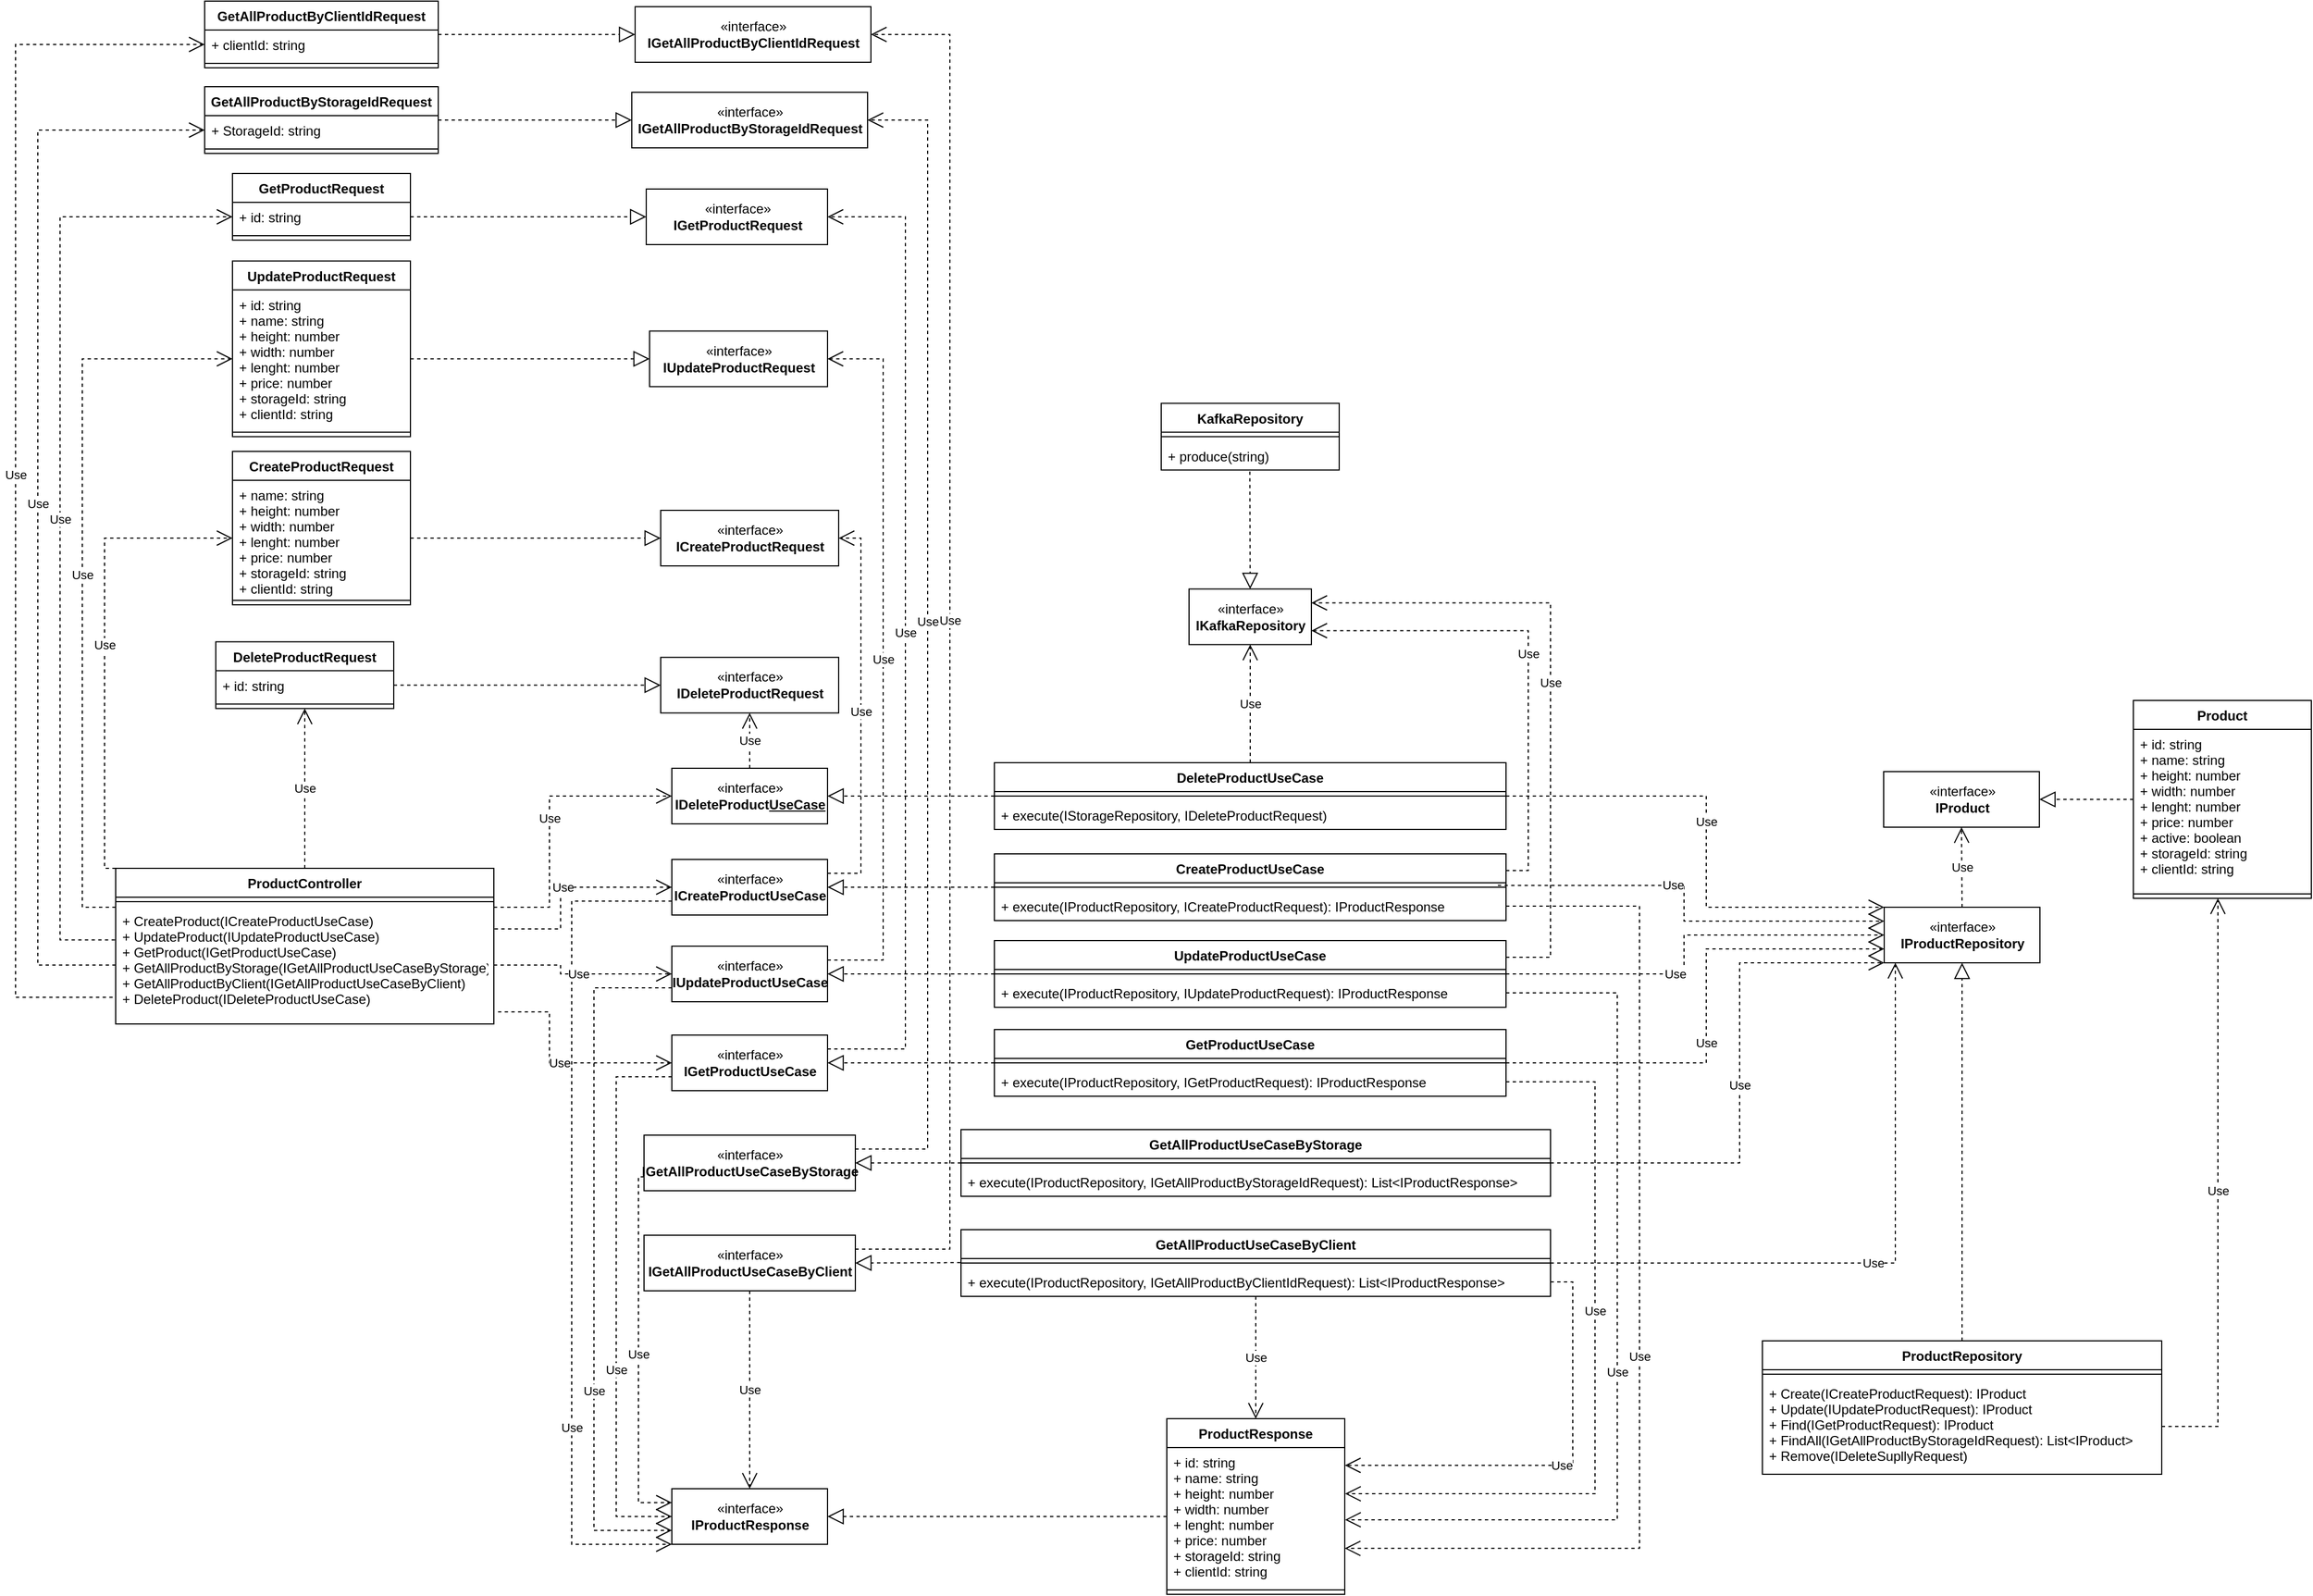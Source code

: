 <mxfile version="18.0.2" type="device"><diagram id="5-IiOSK4muJ2zSTb8LY7" name="Page-1"><mxGraphModel dx="2484" dy="3938" grid="1" gridSize="10" guides="1" tooltips="1" connect="1" arrows="1" fold="1" page="1" pageScale="1" pageWidth="827" pageHeight="1169" math="0" shadow="0"><root><mxCell id="0"/><mxCell id="1" parent="0"/><mxCell id="HO7SKuB9KYp9Aodk7-pC-1" value="" style="endArrow=block;dashed=1;endFill=0;endSize=12;html=1;rounded=0;exitX=0;exitY=0.5;exitDx=0;exitDy=0;entryX=1;entryY=0.5;entryDx=0;entryDy=0;" parent="1" source="HO7SKuB9KYp9Aodk7-pC-48" target="HO7SKuB9KYp9Aodk7-pC-2" edge="1"><mxGeometry width="160" relative="1" as="geometry"><mxPoint x="-700" y="-1167" as="sourcePoint"/><mxPoint x="-270" y="-960" as="targetPoint"/></mxGeometry></mxCell><mxCell id="HO7SKuB9KYp9Aodk7-pC-2" value="«interface»&lt;br&gt;&lt;b&gt;IProductResponse&lt;/b&gt;" style="html=1;" parent="1" vertex="1"><mxGeometry x="-900" y="-1137" width="140" height="50" as="geometry"/></mxCell><mxCell id="HO7SKuB9KYp9Aodk7-pC-3" value="" style="endArrow=block;dashed=1;endFill=0;endSize=12;html=1;rounded=0;" parent="1" source="HO7SKuB9KYp9Aodk7-pC-10" target="HO7SKuB9KYp9Aodk7-pC-21" edge="1"><mxGeometry width="160" relative="1" as="geometry"><mxPoint x="-330" y="-1570" as="sourcePoint"/><mxPoint x="-170" y="-1570" as="targetPoint"/></mxGeometry></mxCell><mxCell id="HO7SKuB9KYp9Aodk7-pC-4" value="" style="endArrow=block;dashed=1;endFill=0;endSize=12;html=1;rounded=0;" parent="1" source="HO7SKuB9KYp9Aodk7-pC-7" target="HO7SKuB9KYp9Aodk7-pC-20" edge="1"><mxGeometry width="160" relative="1" as="geometry"><mxPoint x="-680" y="-1610" as="sourcePoint"/><mxPoint x="-520" y="-1610" as="targetPoint"/></mxGeometry></mxCell><mxCell id="HO7SKuB9KYp9Aodk7-pC-5" value="" style="endArrow=block;dashed=1;endFill=0;endSize=12;html=1;rounded=0;" parent="1" source="HO7SKuB9KYp9Aodk7-pC-13" target="HO7SKuB9KYp9Aodk7-pC-22" edge="1"><mxGeometry width="160" relative="1" as="geometry"><mxPoint x="-330" y="-1570" as="sourcePoint"/><mxPoint x="-170" y="-1570" as="targetPoint"/></mxGeometry></mxCell><mxCell id="HO7SKuB9KYp9Aodk7-pC-6" value="" style="endArrow=block;dashed=1;endFill=0;endSize=12;html=1;rounded=0;" parent="1" source="HO7SKuB9KYp9Aodk7-pC-16" target="HO7SKuB9KYp9Aodk7-pC-23" edge="1"><mxGeometry width="160" relative="1" as="geometry"><mxPoint x="-330" y="-1570" as="sourcePoint"/><mxPoint x="-170" y="-1570" as="targetPoint"/></mxGeometry></mxCell><mxCell id="HO7SKuB9KYp9Aodk7-pC-7" value="CreateProductUseCase" style="swimlane;fontStyle=1;align=center;verticalAlign=top;childLayout=stackLayout;horizontal=1;startSize=26;horizontalStack=0;resizeParent=1;resizeParentMax=0;resizeLast=0;collapsible=1;marginBottom=0;" parent="1" vertex="1"><mxGeometry x="-610" y="-1708" width="460" height="60" as="geometry"/></mxCell><mxCell id="HO7SKuB9KYp9Aodk7-pC-8" value="" style="line;strokeWidth=1;fillColor=none;align=left;verticalAlign=middle;spacingTop=-1;spacingLeft=3;spacingRight=3;rotatable=0;labelPosition=right;points=[];portConstraint=eastwest;" parent="HO7SKuB9KYp9Aodk7-pC-7" vertex="1"><mxGeometry y="26" width="460" height="8" as="geometry"/></mxCell><mxCell id="HO7SKuB9KYp9Aodk7-pC-9" value="+ execute(IProductRepository, ICreateProductRequest): IProductResponse" style="text;strokeColor=none;fillColor=none;align=left;verticalAlign=top;spacingLeft=4;spacingRight=4;overflow=hidden;rotatable=0;points=[[0,0.5],[1,0.5]];portConstraint=eastwest;" parent="HO7SKuB9KYp9Aodk7-pC-7" vertex="1"><mxGeometry y="34" width="460" height="26" as="geometry"/></mxCell><mxCell id="HO7SKuB9KYp9Aodk7-pC-10" value="UpdateProductUseCase" style="swimlane;fontStyle=1;align=center;verticalAlign=top;childLayout=stackLayout;horizontal=1;startSize=26;horizontalStack=0;resizeParent=1;resizeParentMax=0;resizeLast=0;collapsible=1;marginBottom=0;" parent="1" vertex="1"><mxGeometry x="-610" y="-1630" width="460" height="60" as="geometry"/></mxCell><mxCell id="HO7SKuB9KYp9Aodk7-pC-11" value="" style="line;strokeWidth=1;fillColor=none;align=left;verticalAlign=middle;spacingTop=-1;spacingLeft=3;spacingRight=3;rotatable=0;labelPosition=right;points=[];portConstraint=eastwest;" parent="HO7SKuB9KYp9Aodk7-pC-10" vertex="1"><mxGeometry y="26" width="460" height="8" as="geometry"/></mxCell><mxCell id="HO7SKuB9KYp9Aodk7-pC-12" value="+ execute(IProductRepository, IUpdateProductRequest): IProductResponse" style="text;strokeColor=none;fillColor=none;align=left;verticalAlign=top;spacingLeft=4;spacingRight=4;overflow=hidden;rotatable=0;points=[[0,0.5],[1,0.5]];portConstraint=eastwest;" parent="HO7SKuB9KYp9Aodk7-pC-10" vertex="1"><mxGeometry y="34" width="460" height="26" as="geometry"/></mxCell><mxCell id="HO7SKuB9KYp9Aodk7-pC-13" value="GetProductUseCase" style="swimlane;fontStyle=1;align=center;verticalAlign=top;childLayout=stackLayout;horizontal=1;startSize=26;horizontalStack=0;resizeParent=1;resizeParentMax=0;resizeLast=0;collapsible=1;marginBottom=0;" parent="1" vertex="1"><mxGeometry x="-610" y="-1550" width="460" height="60" as="geometry"/></mxCell><mxCell id="HO7SKuB9KYp9Aodk7-pC-14" value="" style="line;strokeWidth=1;fillColor=none;align=left;verticalAlign=middle;spacingTop=-1;spacingLeft=3;spacingRight=3;rotatable=0;labelPosition=right;points=[];portConstraint=eastwest;" parent="HO7SKuB9KYp9Aodk7-pC-13" vertex="1"><mxGeometry y="26" width="460" height="8" as="geometry"/></mxCell><mxCell id="HO7SKuB9KYp9Aodk7-pC-15" value="+ execute(IProductRepository, IGetProductRequest): IProductResponse" style="text;strokeColor=none;fillColor=none;align=left;verticalAlign=top;spacingLeft=4;spacingRight=4;overflow=hidden;rotatable=0;points=[[0,0.5],[1,0.5]];portConstraint=eastwest;" parent="HO7SKuB9KYp9Aodk7-pC-13" vertex="1"><mxGeometry y="34" width="460" height="26" as="geometry"/></mxCell><mxCell id="HO7SKuB9KYp9Aodk7-pC-16" value="DeleteProductUseCase" style="swimlane;fontStyle=1;align=center;verticalAlign=top;childLayout=stackLayout;horizontal=1;startSize=26;horizontalStack=0;resizeParent=1;resizeParentMax=0;resizeLast=0;collapsible=1;marginBottom=0;" parent="1" vertex="1"><mxGeometry x="-610" y="-1790" width="460" height="60" as="geometry"/></mxCell><mxCell id="HO7SKuB9KYp9Aodk7-pC-17" value="" style="line;strokeWidth=1;fillColor=none;align=left;verticalAlign=middle;spacingTop=-1;spacingLeft=3;spacingRight=3;rotatable=0;labelPosition=right;points=[];portConstraint=eastwest;" parent="HO7SKuB9KYp9Aodk7-pC-16" vertex="1"><mxGeometry y="26" width="460" height="8" as="geometry"/></mxCell><mxCell id="HO7SKuB9KYp9Aodk7-pC-18" value="+ execute(IStorageRepository, IDeleteProductRequest)" style="text;strokeColor=none;fillColor=none;align=left;verticalAlign=top;spacingLeft=4;spacingRight=4;overflow=hidden;rotatable=0;points=[[0,0.5],[1,0.5]];portConstraint=eastwest;" parent="HO7SKuB9KYp9Aodk7-pC-16" vertex="1"><mxGeometry y="34" width="460" height="26" as="geometry"/></mxCell><mxCell id="HO7SKuB9KYp9Aodk7-pC-19" value="&lt;span style=&quot;color: rgba(0 , 0 , 0 , 0) ; font-family: monospace ; font-size: 0px&quot;&gt;%3CmxGraphModel%3E%3Croot%3E%3CmxCell%20id%3D%220%22%2F%3E%3CmxCell%20id%3D%221%22%20parent%3D%220%22%2F%3E%3CmxCell%20id%3D%222%22%20value%3D%22%C2%ABinterface%C2%BB%26lt%3Bbr%26gt%3B%26lt%3Bb%26gt%3BICreateProductRequest%26lt%3B%2Fb%26gt%3B%22%20style%3D%22html%3D1%3B%22%20vertex%3D%221%22%20parent%3D%221%22%3E%3CmxGeometry%20x%3D%22-1110%22%20y%3D%22-2160%22%20width%3D%22140%22%20height%3D%2250%22%20as%3D%22geometry%22%2F%3E%3C%2FmxCell%3E%3CmxCell%20id%3D%223%22%20value%3D%22%C2%ABinterface%C2%BB%26lt%3Bbr%26gt%3B%26lt%3Bb%26gt%3BIGetProductRequest%26lt%3B%2Fb%26gt%3B%22%20style%3D%22html%3D1%3B%22%20vertex%3D%221%22%20parent%3D%221%22%3E%3CmxGeometry%20x%3D%22-1110%22%20y%3D%22-2040%22%20width%3D%22140%22%20height%3D%2250%22%20as%3D%22geometry%22%2F%3E%3C%2FmxCell%3E%3CmxCell%20id%3D%224%22%20value%3D%22%C2%ABinterface%C2%BB%26lt%3Bbr%26gt%3B%26lt%3Bb%26gt%3BIUpdateProductR%26lt%3B%2Fb%26gt%3B%26lt%3Bspan%20style%3D%26quot%3Bcolor%3A%20rgba(0%20%2C%200%20%2C%200%20%2C%200)%20%3B%20font-family%3A%20monospace%20%3B%20font-size%3A%200px%26quot%3B%26gt%3B%253CmxGraphModel%253E%253Croot%253E%253CmxCell%2520id%253D%25220%2522%252F%253E%253CmxCell%2520id%253D%25221%2522%2520parent%253D%25220%2522%252F%253E%253CmxCell%2520id%253D%25222%2522%2520value%253D%2522%25C2%25ABinterface%25C2%25BB%2526lt%253Bbr%2526gt%253B%2526lt%253Bb%2526gt%253BICreateProductRequest%2526lt%253B%252Fb%2526gt%253B%2522%2520style%253D%2522html%253D1%253B%2522%2520vertex%253D%25221%2522%2520parent%253D%25221%2522%253E%253CmxGeometry%2520x%253D%2522-790%2522%2520y%253D%2522-1310%2522%2520width%253D%2522140%2522%2520height%253D%252250%2522%2520as%253D%2522geometry%2522%252F%253E%253C%252FmxCell%253E%253C%252Froot%253E%253C%252FmxGraphModel%253E%26lt%3B%2Fspan%26gt%3B%26lt%3Bb%26gt%3B%26lt%3Bbr%26gt%3Bequest%26lt%3B%2Fb%26gt%3B%22%20style%3D%22html%3D1%3B%22%20vertex%3D%221%22%20parent%3D%221%22%3E%3CmxGeometry%20x%3D%22-1110%22%20y%3D%22-2100%22%20width%3D%22140%22%20height%3D%2250%22%20as%3D%22geometry%22%2F%3E%3C%2FmxCell%3E%3CmxCell%20id%3D%225%22%20value%3D%22%C2%ABinterface%C2%BB%26lt%3Bbr%26gt%3B%26lt%3Bb%26gt%3BIDeleteProductRequest%26lt%3B%2Fb%26gt%3B%22%20style%3D%22html%3D1%3B%22%20vertex%3D%221%22%20parent%3D%221%22%3E%3CmxGeometry%20x%3D%22-1110%22%20y%3D%22-1980%22%20width%3D%22140%22%20height%3D%2250%22%20as%3D%22geometry%22%2F%3E%3C%2FmxCell%3E%3C%2Froot%3E%3C%2FmxGraphModel%3E&lt;/span&gt;" style="html=1;strokeColor=none;resizeWidth=1;resizeHeight=1;fillColor=none;part=1;connectable=0;allowArrows=0;deletable=0;" parent="1" vertex="1"><mxGeometry x="-940" y="-1800" width="230.0" height="224" as="geometry"><mxPoint y="30" as="offset"/></mxGeometry></mxCell><mxCell id="HO7SKuB9KYp9Aodk7-pC-20" value="«interface»&lt;br&gt;&lt;b&gt;ICreateProductUseCase&lt;/b&gt;" style="html=1;" parent="1" vertex="1"><mxGeometry x="-900" y="-1703" width="140" height="50" as="geometry"/></mxCell><mxCell id="HO7SKuB9KYp9Aodk7-pC-21" value="«interface»&lt;br&gt;&lt;b&gt;IUpdateProductUseCase&lt;/b&gt;&lt;span style=&quot;color: rgba(0 , 0 , 0 , 0) ; font-family: monospace ; font-size: 0px&quot;&gt;%3CmxGraphModel%3E%3Croot%3E%3CmxCell%20id%3D%220%22%2F%3E%3CmxCell%20id%3D%221%22%20parent%3D%220%22%2F%3E%3CmxCell%20id%3D%222%22%20value%3D%22%C2%ABinterface%C2%BB%26lt%3Bbr%26gt%3B%26lt%3Bb%26gt%3BICreateProductRequest%26lt%3B%2Fb%26gt%3B%22%20style%3D%22html%3D1%3B%22%20vertex%3D%221%22%20parent%3D%221%22%3E%3CmxGeometry%20x%3D%22-790%22%20y%3D%22-1310%22%20width%3D%22140%22%20height%3D%2250%22%20as%3D%22geometry%22%2F%3E%3C%2FmxCell%3E%3C%2Froot%3E%3C%2FmxGraphMom&lt;/span&gt;&lt;b&gt;&lt;br&gt;&lt;/b&gt;" style="html=1;" parent="1" vertex="1"><mxGeometry x="-900" y="-1625" width="140" height="50" as="geometry"/></mxCell><mxCell id="HO7SKuB9KYp9Aodk7-pC-22" value="«interface»&lt;br&gt;&lt;b&gt;IGetProductUseCase&lt;/b&gt;" style="html=1;" parent="1" vertex="1"><mxGeometry x="-900" y="-1545" width="140" height="50" as="geometry"/></mxCell><mxCell id="HO7SKuB9KYp9Aodk7-pC-23" value="«interface»&lt;br&gt;&lt;b&gt;IDeleteProduct&lt;u&gt;UseCase&lt;/u&gt;&lt;/b&gt;" style="html=1;" parent="1" vertex="1"><mxGeometry x="-900" y="-1785" width="140" height="50" as="geometry"/></mxCell><mxCell id="HO7SKuB9KYp9Aodk7-pC-24" value="Use" style="endArrow=open;endSize=12;dashed=1;html=1;rounded=0;exitX=0;exitY=0.75;exitDx=0;exitDy=0;edgeStyle=elbowEdgeStyle;entryX=0;entryY=1;entryDx=0;entryDy=0;" parent="1" source="HO7SKuB9KYp9Aodk7-pC-20" target="HO7SKuB9KYp9Aodk7-pC-2" edge="1"><mxGeometry x="0.485" width="160" relative="1" as="geometry"><mxPoint x="-1180" y="-1650" as="sourcePoint"/><mxPoint x="-930" y="-1260" as="targetPoint"/><Array as="points"><mxPoint x="-990" y="-1620"/><mxPoint x="-980" y="-1400"/><mxPoint x="-910" y="-1220"/><mxPoint x="-930" y="-1430"/><mxPoint x="-920" y="-1670"/><mxPoint x="-910" y="-1690"/><mxPoint x="-900" y="-1570"/></Array><mxPoint as="offset"/></mxGeometry></mxCell><mxCell id="HO7SKuB9KYp9Aodk7-pC-25" value="Use" style="endArrow=open;endSize=12;dashed=1;html=1;rounded=0;exitX=0;exitY=0.75;exitDx=0;exitDy=0;edgeStyle=elbowEdgeStyle;entryX=0;entryY=0.75;entryDx=0;entryDy=0;" parent="1" source="HO7SKuB9KYp9Aodk7-pC-21" target="HO7SKuB9KYp9Aodk7-pC-2" edge="1"><mxGeometry x="0.376" width="160" relative="1" as="geometry"><mxPoint x="-1040" y="-1460" as="sourcePoint"/><mxPoint x="-950" y="-1240" as="targetPoint"/><Array as="points"><mxPoint x="-970" y="-1380"/><mxPoint x="-960" y="-1410"/><mxPoint x="-950" y="-1450"/><mxPoint x="-950" y="-1420"/><mxPoint x="-930" y="-1500"/><mxPoint x="-920" y="-1529"/></Array><mxPoint as="offset"/></mxGeometry></mxCell><mxCell id="HO7SKuB9KYp9Aodk7-pC-26" value="Use" style="endArrow=open;endSize=12;dashed=1;html=1;rounded=0;exitX=0;exitY=0.75;exitDx=0;exitDy=0;edgeStyle=elbowEdgeStyle;entryX=0;entryY=0.5;entryDx=0;entryDy=0;" parent="1" source="HO7SKuB9KYp9Aodk7-pC-22" target="HO7SKuB9KYp9Aodk7-pC-2" edge="1"><mxGeometry x="0.264" width="160" relative="1" as="geometry"><mxPoint x="-1040" y="-1460" as="sourcePoint"/><mxPoint x="-970" y="-1190" as="targetPoint"/><Array as="points"><mxPoint x="-950" y="-1220"/><mxPoint x="-940" y="-1380"/><mxPoint x="-930" y="-1400"/><mxPoint x="-830" y="-1380"/><mxPoint x="-940" y="-1400"/><mxPoint x="-970" y="-1390"/><mxPoint x="-990" y="-1410"/><mxPoint x="-950" y="-1490"/><mxPoint x="-940" y="-1490"/></Array><mxPoint as="offset"/></mxGeometry></mxCell><mxCell id="HO7SKuB9KYp9Aodk7-pC-27" value="Use" style="endArrow=open;endSize=12;dashed=1;html=1;rounded=0;exitX=0.984;exitY=0.3;exitDx=0;exitDy=0;entryX=0;entryY=0.25;entryDx=0;entryDy=0;edgeStyle=elbowEdgeStyle;exitPerimeter=0;" parent="1" source="HO7SKuB9KYp9Aodk7-pC-8" target="HO7SKuB9KYp9Aodk7-pC-74" edge="1"><mxGeometry x="-0.17" width="160" relative="1" as="geometry"><mxPoint x="-330" y="-1660" as="sourcePoint"/><mxPoint x="-170" y="-1660" as="targetPoint"/><Array as="points"><mxPoint x="10" y="-1660"/><mxPoint x="10" y="-1730"/></Array><mxPoint as="offset"/></mxGeometry></mxCell><mxCell id="HO7SKuB9KYp9Aodk7-pC-28" value="Use" style="endArrow=open;endSize=12;dashed=1;html=1;rounded=0;exitX=1;exitY=0.5;exitDx=0;exitDy=0;entryX=0;entryY=0.5;entryDx=0;entryDy=0;edgeStyle=elbowEdgeStyle;" parent="1" source="HO7SKuB9KYp9Aodk7-pC-10" target="HO7SKuB9KYp9Aodk7-pC-74" edge="1"><mxGeometry x="-0.193" width="160" relative="1" as="geometry"><mxPoint x="-320" y="-1650" as="sourcePoint"/><mxPoint x="-160" y="-1650" as="targetPoint"/><Array as="points"><mxPoint x="10" y="-1620"/></Array><mxPoint as="offset"/></mxGeometry></mxCell><mxCell id="HO7SKuB9KYp9Aodk7-pC-29" value="Use" style="endArrow=open;endSize=12;dashed=1;html=1;rounded=0;exitX=1;exitY=0.5;exitDx=0;exitDy=0;entryX=0;entryY=0.75;entryDx=0;entryDy=0;edgeStyle=elbowEdgeStyle;" parent="1" source="HO7SKuB9KYp9Aodk7-pC-13" target="HO7SKuB9KYp9Aodk7-pC-74" edge="1"><mxGeometry x="-0.104" width="160" relative="1" as="geometry"><mxPoint x="-310" y="-1640" as="sourcePoint"/><mxPoint x="-150" y="-1640" as="targetPoint"/><Array as="points"><mxPoint x="30" y="-1550"/><mxPoint x="-20" y="-1630"/><mxPoint x="-270" y="-1630"/></Array><mxPoint as="offset"/></mxGeometry></mxCell><mxCell id="HO7SKuB9KYp9Aodk7-pC-30" value="Use" style="endArrow=open;endSize=12;dashed=1;html=1;rounded=0;edgeStyle=elbowEdgeStyle;exitX=1;exitY=0.5;exitDx=0;exitDy=0;entryX=0;entryY=0;entryDx=0;entryDy=0;" parent="1" source="HO7SKuB9KYp9Aodk7-pC-16" target="HO7SKuB9KYp9Aodk7-pC-74" edge="1"><mxGeometry x="-0.08" width="160" relative="1" as="geometry"><mxPoint x="-290" y="-1560" as="sourcePoint"/><mxPoint x="140" y="-1760" as="targetPoint"/><Array as="points"><mxPoint x="30" y="-1700"/><mxPoint x="20" y="-1570"/></Array><mxPoint as="offset"/></mxGeometry></mxCell><mxCell id="HO7SKuB9KYp9Aodk7-pC-31" value="DeleteProductRequest" style="swimlane;fontStyle=1;align=center;verticalAlign=top;childLayout=stackLayout;horizontal=1;startSize=26;horizontalStack=0;resizeParent=1;resizeParentMax=0;resizeLast=0;collapsible=1;marginBottom=0;" parent="1" vertex="1"><mxGeometry x="-1310" y="-1898.75" width="160" height="60" as="geometry"/></mxCell><mxCell id="HO7SKuB9KYp9Aodk7-pC-32" value="+ id: string" style="text;strokeColor=none;fillColor=none;align=left;verticalAlign=top;spacingLeft=4;spacingRight=4;overflow=hidden;rotatable=0;points=[[0,0.5],[1,0.5]];portConstraint=eastwest;" parent="HO7SKuB9KYp9Aodk7-pC-31" vertex="1"><mxGeometry y="26" width="160" height="26" as="geometry"/></mxCell><mxCell id="HO7SKuB9KYp9Aodk7-pC-33" value="" style="line;strokeWidth=1;fillColor=none;align=left;verticalAlign=middle;spacingTop=-1;spacingLeft=3;spacingRight=3;rotatable=0;labelPosition=right;points=[];portConstraint=eastwest;" parent="HO7SKuB9KYp9Aodk7-pC-31" vertex="1"><mxGeometry y="52" width="160" height="8" as="geometry"/></mxCell><mxCell id="HO7SKuB9KYp9Aodk7-pC-34" style="edgeStyle=elbowEdgeStyle;rounded=0;orthogonalLoop=1;jettySize=auto;html=1;exitX=0.5;exitY=0;exitDx=0;exitDy=0;" parent="1" source="HO7SKuB9KYp9Aodk7-pC-31" target="HO7SKuB9KYp9Aodk7-pC-31" edge="1"><mxGeometry relative="1" as="geometry"/></mxCell><mxCell id="HO7SKuB9KYp9Aodk7-pC-35" value="GetProductRequest" style="swimlane;fontStyle=1;align=center;verticalAlign=top;childLayout=stackLayout;horizontal=1;startSize=26;horizontalStack=0;resizeParent=1;resizeParentMax=0;resizeLast=0;collapsible=1;marginBottom=0;" parent="1" vertex="1"><mxGeometry x="-1295" y="-2320" width="160" height="60" as="geometry"/></mxCell><mxCell id="HO7SKuB9KYp9Aodk7-pC-36" value="+ id: string" style="text;strokeColor=none;fillColor=none;align=left;verticalAlign=top;spacingLeft=4;spacingRight=4;overflow=hidden;rotatable=0;points=[[0,0.5],[1,0.5]];portConstraint=eastwest;" parent="HO7SKuB9KYp9Aodk7-pC-35" vertex="1"><mxGeometry y="26" width="160" height="26" as="geometry"/></mxCell><mxCell id="HO7SKuB9KYp9Aodk7-pC-37" value="" style="line;strokeWidth=1;fillColor=none;align=left;verticalAlign=middle;spacingTop=-1;spacingLeft=3;spacingRight=3;rotatable=0;labelPosition=right;points=[];portConstraint=eastwest;" parent="HO7SKuB9KYp9Aodk7-pC-35" vertex="1"><mxGeometry y="52" width="160" height="8" as="geometry"/></mxCell><mxCell id="HO7SKuB9KYp9Aodk7-pC-38" value="UpdateProductRequest" style="swimlane;fontStyle=1;align=center;verticalAlign=top;childLayout=stackLayout;horizontal=1;startSize=26;horizontalStack=0;resizeParent=1;resizeParentMax=0;resizeLast=0;collapsible=1;marginBottom=0;" parent="1" vertex="1"><mxGeometry x="-1295" y="-2241.25" width="160" height="158" as="geometry"/></mxCell><mxCell id="HO7SKuB9KYp9Aodk7-pC-39" value="+ id: string&#10;+ name: string&#10;+ height: number&#10;+ width: number&#10;+ lenght: number&#10;+ price: number&#10;+ storageId: string&#10;+ clientId: string" style="text;strokeColor=none;fillColor=none;align=left;verticalAlign=top;spacingLeft=4;spacingRight=4;overflow=hidden;rotatable=0;points=[[0,0.5],[1,0.5]];portConstraint=eastwest;" parent="HO7SKuB9KYp9Aodk7-pC-38" vertex="1"><mxGeometry y="26" width="160" height="124" as="geometry"/></mxCell><mxCell id="HO7SKuB9KYp9Aodk7-pC-40" value="" style="line;strokeWidth=1;fillColor=none;align=left;verticalAlign=middle;spacingTop=-1;spacingLeft=3;spacingRight=3;rotatable=0;labelPosition=right;points=[];portConstraint=eastwest;" parent="HO7SKuB9KYp9Aodk7-pC-38" vertex="1"><mxGeometry y="150" width="160" height="8" as="geometry"/></mxCell><mxCell id="HO7SKuB9KYp9Aodk7-pC-41" value="CreateProductRequest" style="swimlane;fontStyle=1;align=center;verticalAlign=top;childLayout=stackLayout;horizontal=1;startSize=26;horizontalStack=0;resizeParent=1;resizeParentMax=0;resizeLast=0;collapsible=1;marginBottom=0;" parent="1" vertex="1"><mxGeometry x="-1295" y="-2070" width="160" height="138" as="geometry"/></mxCell><mxCell id="HO7SKuB9KYp9Aodk7-pC-42" value="+ name: string&#10;+ height: number&#10;+ width: number&#10;+ lenght: number&#10;+ price: number&#10;+ storageId: string&#10;+ clientId: string" style="text;strokeColor=none;fillColor=none;align=left;verticalAlign=top;spacingLeft=4;spacingRight=4;overflow=hidden;rotatable=0;points=[[0,0.5],[1,0.5]];portConstraint=eastwest;" parent="HO7SKuB9KYp9Aodk7-pC-41" vertex="1"><mxGeometry y="26" width="160" height="104" as="geometry"/></mxCell><mxCell id="HO7SKuB9KYp9Aodk7-pC-43" value="" style="line;strokeWidth=1;fillColor=none;align=left;verticalAlign=middle;spacingTop=-1;spacingLeft=3;spacingRight=3;rotatable=0;labelPosition=right;points=[];portConstraint=eastwest;" parent="HO7SKuB9KYp9Aodk7-pC-41" vertex="1"><mxGeometry y="130" width="160" height="8" as="geometry"/></mxCell><mxCell id="HO7SKuB9KYp9Aodk7-pC-44" value="Use" style="endArrow=open;endSize=12;dashed=1;html=1;rounded=0;exitX=1;exitY=0.5;exitDx=0;exitDy=0;entryX=1.002;entryY=0.335;entryDx=0;entryDy=0;edgeStyle=elbowEdgeStyle;entryPerimeter=0;" parent="1" source="HO7SKuB9KYp9Aodk7-pC-15" target="HO7SKuB9KYp9Aodk7-pC-48" edge="1"><mxGeometry x="-0.153" width="160" relative="1" as="geometry"><mxPoint x="-470" y="-1460" as="sourcePoint"/><mxPoint x="-530" y="-1402" as="targetPoint"/><Array as="points"><mxPoint x="-70" y="-1290"/><mxPoint x="-110" y="-1450"/><mxPoint x="-100" y="-1470"/><mxPoint x="-120" y="-1390"/><mxPoint x="-510" y="-1450"/><mxPoint x="-500" y="-1500"/></Array><mxPoint as="offset"/></mxGeometry></mxCell><mxCell id="HO7SKuB9KYp9Aodk7-pC-45" value="Use" style="endArrow=open;endSize=12;dashed=1;html=1;rounded=0;exitX=1;exitY=0.5;exitDx=0;exitDy=0;entryX=1.002;entryY=0.524;entryDx=0;entryDy=0;edgeStyle=elbowEdgeStyle;entryPerimeter=0;" parent="1" source="HO7SKuB9KYp9Aodk7-pC-12" target="HO7SKuB9KYp9Aodk7-pC-48" edge="1"><mxGeometry x="0.077" width="160" relative="1" as="geometry"><mxPoint x="-540" y="-1540" as="sourcePoint"/><mxPoint x="-530" y="-1387" as="targetPoint"/><Array as="points"><mxPoint x="-50" y="-1290"/><mxPoint x="-90" y="-1560"/><mxPoint x="-110" y="-1560"/><mxPoint x="-120" y="-1410"/><mxPoint x="-130" y="-1440"/><mxPoint x="-140" y="-1480"/><mxPoint x="-480" y="-1500"/></Array><mxPoint as="offset"/></mxGeometry></mxCell><mxCell id="HO7SKuB9KYp9Aodk7-pC-46" value="Use" style="endArrow=open;endSize=12;dashed=1;html=1;rounded=0;exitX=1;exitY=0.5;exitDx=0;exitDy=0;entryX=1;entryY=0.731;entryDx=0;entryDy=0;edgeStyle=elbowEdgeStyle;entryPerimeter=0;" parent="1" source="HO7SKuB9KYp9Aodk7-pC-9" target="HO7SKuB9KYp9Aodk7-pC-48" edge="1"><mxGeometry x="0.093" width="160" relative="1" as="geometry"><mxPoint x="-400" y="-1470" as="sourcePoint"/><mxPoint x="-530" y="-1379.5" as="targetPoint"/><Array as="points"><mxPoint x="-30" y="-1290"/><mxPoint y="-1290"/><mxPoint x="-70" y="-1470"/><mxPoint x="-90" y="-1480"/><mxPoint x="-110" y="-1630"/><mxPoint x="-250" y="-1560"/><mxPoint x="-460" y="-1550"/></Array><mxPoint y="-1" as="offset"/></mxGeometry></mxCell><mxCell id="HO7SKuB9KYp9Aodk7-pC-47" value="ProductResponse" style="swimlane;fontStyle=1;align=center;verticalAlign=top;childLayout=stackLayout;horizontal=1;startSize=26;horizontalStack=0;resizeParent=1;resizeParentMax=0;resizeLast=0;collapsible=1;marginBottom=0;" parent="1" vertex="1"><mxGeometry x="-455" y="-1200" width="160" height="158" as="geometry"/></mxCell><mxCell id="HO7SKuB9KYp9Aodk7-pC-48" value="+ id: string&#10;+ name: string&#10;+ height: number&#10;+ width: number&#10;+ lenght: number&#10;+ price: number&#10;+ storageId: string&#10;+ clientId: string" style="text;strokeColor=none;fillColor=none;align=left;verticalAlign=top;spacingLeft=4;spacingRight=4;overflow=hidden;rotatable=0;points=[[0,0.5],[1,0.5]];portConstraint=eastwest;" parent="HO7SKuB9KYp9Aodk7-pC-47" vertex="1"><mxGeometry y="26" width="160" height="124" as="geometry"/></mxCell><mxCell id="HO7SKuB9KYp9Aodk7-pC-49" value="" style="line;strokeWidth=1;fillColor=none;align=left;verticalAlign=middle;spacingTop=-1;spacingLeft=3;spacingRight=3;rotatable=0;labelPosition=right;points=[];portConstraint=eastwest;" parent="HO7SKuB9KYp9Aodk7-pC-47" vertex="1"><mxGeometry y="150" width="160" height="8" as="geometry"/></mxCell><mxCell id="HO7SKuB9KYp9Aodk7-pC-50" value="Use" style="endArrow=open;endSize=12;dashed=1;html=1;rounded=0;exitX=0.5;exitY=0;exitDx=0;exitDy=0;entryX=0.5;entryY=1;entryDx=0;entryDy=0;" parent="1" source="HO7SKuB9KYp9Aodk7-pC-74" target="HO7SKuB9KYp9Aodk7-pC-75" edge="1"><mxGeometry width="160" relative="1" as="geometry"><mxPoint x="-18.5" y="-1760" as="sourcePoint"/><mxPoint x="-10" y="-1840" as="targetPoint"/></mxGeometry></mxCell><mxCell id="HO7SKuB9KYp9Aodk7-pC-51" value="«interface»&lt;br&gt;&lt;b&gt;IDeleteProductRequest&lt;/b&gt;" style="html=1;" parent="1" vertex="1"><mxGeometry x="-910" y="-1884.75" width="160" height="50" as="geometry"/></mxCell><mxCell id="HO7SKuB9KYp9Aodk7-pC-52" value="«interface»&lt;br&gt;&lt;b&gt;ICreateProductRequest&lt;/b&gt;" style="html=1;" parent="1" vertex="1"><mxGeometry x="-910" y="-2017" width="160" height="50" as="geometry"/></mxCell><mxCell id="HO7SKuB9KYp9Aodk7-pC-53" value="«interface»&lt;br&gt;&lt;b&gt;IUpdateProductR&lt;/b&gt;&lt;span style=&quot;color: rgba(0 , 0 , 0 , 0) ; font-family: monospace ; font-size: 0px&quot;&gt;3CmxGraphModel%3E%3Croot%3E%3CmxCell%20id%3D%220%22%2F%3E%3CmxCell%20id%3D%221%22%20parent%3D%220%22%2F%3E%3CmxCell%20id%3D%222%22%20value%3D%22%C2%ABinterface%C2%BB%26lt%3Bbr%26gt%3B%26lt%3Bb%26gt%3BICreateProductRequest%26lt%3B%2Fb%26gt%3B%22%20style%3D%22html%3D1%3B%22%20vertex%3D%221%22%20parent%3D%221%22%3E%3CmxGeometry%20x%3D%22-790%22%20y%3D%22-1310%22%20width%3D%22140%22%20height%3D%2250%22%20as%3D%22geometry%22%2F%3E%3C%2FmxCell%3E%3C%2Froot%3E%3C%2FmxGraphModel%3E&lt;/span&gt;&lt;b&gt;equest&lt;/b&gt;" style="html=1;" parent="1" vertex="1"><mxGeometry x="-920" y="-2178.25" width="160" height="50" as="geometry"/></mxCell><mxCell id="HO7SKuB9KYp9Aodk7-pC-54" value="«interface»&lt;br&gt;&lt;b&gt;IGetProductRequest&lt;/b&gt;" style="html=1;" parent="1" vertex="1"><mxGeometry x="-923" y="-2306" width="163" height="50" as="geometry"/></mxCell><mxCell id="HO7SKuB9KYp9Aodk7-pC-55" value="Use" style="endArrow=open;endSize=12;dashed=1;html=1;rounded=0;entryX=0.5;entryY=1;entryDx=0;entryDy=0;exitX=0.5;exitY=0;exitDx=0;exitDy=0;" parent="1" source="HO7SKuB9KYp9Aodk7-pC-23" target="HO7SKuB9KYp9Aodk7-pC-51" edge="1"><mxGeometry width="160" relative="1" as="geometry"><mxPoint x="-830" y="-1830" as="sourcePoint"/><mxPoint x="-670" y="-1830" as="targetPoint"/></mxGeometry></mxCell><mxCell id="HO7SKuB9KYp9Aodk7-pC-56" value="ProductController" style="swimlane;fontStyle=1;align=center;verticalAlign=top;childLayout=stackLayout;horizontal=1;startSize=26;horizontalStack=0;resizeParent=1;resizeParentMax=0;resizeLast=0;collapsible=1;marginBottom=0;" parent="1" vertex="1"><mxGeometry x="-1400" y="-1695" width="340" height="140" as="geometry"/></mxCell><mxCell id="HO7SKuB9KYp9Aodk7-pC-57" value="" style="line;strokeWidth=1;fillColor=none;align=left;verticalAlign=middle;spacingTop=-1;spacingLeft=3;spacingRight=3;rotatable=0;labelPosition=right;points=[];portConstraint=eastwest;" parent="HO7SKuB9KYp9Aodk7-pC-56" vertex="1"><mxGeometry y="26" width="340" height="8" as="geometry"/></mxCell><mxCell id="HO7SKuB9KYp9Aodk7-pC-58" value="+ CreateProduct(ICreateProductUseCase)&#10;+ UpdateProduct(IUpdateProductUseCase)&#10;+ GetProduct(IGetProductUseCase)&#10;+ GetAllProductByStorage(IGetAllProductUseCaseByStorage)&#10;+ GetAllProductByClient(IGetAllProductUseCaseByClient)&#10;+ DeleteProduct(IDeleteProductUseCase)" style="text;strokeColor=none;fillColor=none;align=left;verticalAlign=top;spacingLeft=4;spacingRight=4;overflow=hidden;rotatable=0;points=[[0,0.5],[1,0.5]];portConstraint=eastwest;" parent="HO7SKuB9KYp9Aodk7-pC-56" vertex="1"><mxGeometry y="34" width="340" height="106" as="geometry"/></mxCell><mxCell id="HO7SKuB9KYp9Aodk7-pC-59" value="" style="endArrow=block;dashed=1;endFill=0;endSize=12;html=1;rounded=0;entryX=0;entryY=0.5;entryDx=0;entryDy=0;" parent="1" source="HO7SKuB9KYp9Aodk7-pC-36" target="HO7SKuB9KYp9Aodk7-pC-54" edge="1"><mxGeometry width="160" relative="1" as="geometry"><mxPoint x="-1120" y="-2231.25" as="sourcePoint"/><mxPoint x="-960" y="-2231.25" as="targetPoint"/></mxGeometry></mxCell><mxCell id="HO7SKuB9KYp9Aodk7-pC-60" value="" style="endArrow=block;dashed=1;endFill=0;endSize=12;html=1;rounded=0;exitX=1;exitY=0.5;exitDx=0;exitDy=0;entryX=0;entryY=0.5;entryDx=0;entryDy=0;" parent="1" source="HO7SKuB9KYp9Aodk7-pC-39" target="HO7SKuB9KYp9Aodk7-pC-53" edge="1"><mxGeometry width="160" relative="1" as="geometry"><mxPoint x="-1100" y="-2101.25" as="sourcePoint"/><mxPoint x="-940" y="-2101.25" as="targetPoint"/></mxGeometry></mxCell><mxCell id="HO7SKuB9KYp9Aodk7-pC-61" value="" style="endArrow=block;dashed=1;endFill=0;endSize=12;html=1;rounded=0;exitX=1;exitY=0.5;exitDx=0;exitDy=0;entryX=0;entryY=0.5;entryDx=0;entryDy=0;" parent="1" source="HO7SKuB9KYp9Aodk7-pC-42" target="HO7SKuB9KYp9Aodk7-pC-52" edge="1"><mxGeometry width="160" relative="1" as="geometry"><mxPoint x="-1270" y="-2021.25" as="sourcePoint"/><mxPoint x="-1110" y="-2021.25" as="targetPoint"/></mxGeometry></mxCell><mxCell id="HO7SKuB9KYp9Aodk7-pC-62" value="" style="endArrow=block;dashed=1;endFill=0;endSize=12;html=1;rounded=0;exitX=1;exitY=0.5;exitDx=0;exitDy=0;" parent="1" source="HO7SKuB9KYp9Aodk7-pC-32" target="HO7SKuB9KYp9Aodk7-pC-51" edge="1"><mxGeometry width="160" relative="1" as="geometry"><mxPoint x="-1130" y="-1851.25" as="sourcePoint"/><mxPoint x="-970" y="-1851.25" as="targetPoint"/></mxGeometry></mxCell><mxCell id="HO7SKuB9KYp9Aodk7-pC-63" value="Use" style="endArrow=open;endSize=12;dashed=1;html=1;rounded=0;exitX=1;exitY=0.25;exitDx=0;exitDy=0;entryX=1;entryY=0.5;entryDx=0;entryDy=0;edgeStyle=elbowEdgeStyle;" parent="1" source="HO7SKuB9KYp9Aodk7-pC-20" target="HO7SKuB9KYp9Aodk7-pC-52" edge="1"><mxGeometry width="160" relative="1" as="geometry"><mxPoint x="-630" y="-1870" as="sourcePoint"/><mxPoint x="-470" y="-1870" as="targetPoint"/><Array as="points"><mxPoint x="-730" y="-1860"/></Array></mxGeometry></mxCell><mxCell id="HO7SKuB9KYp9Aodk7-pC-64" value="Use" style="endArrow=open;endSize=12;dashed=1;html=1;rounded=0;exitX=1;exitY=0.25;exitDx=0;exitDy=0;entryX=1;entryY=0.5;entryDx=0;entryDy=0;edgeStyle=elbowEdgeStyle;" parent="1" source="HO7SKuB9KYp9Aodk7-pC-21" target="HO7SKuB9KYp9Aodk7-pC-53" edge="1"><mxGeometry width="160" relative="1" as="geometry"><mxPoint x="-560" y="-1880" as="sourcePoint"/><mxPoint x="-400" y="-1880" as="targetPoint"/><Array as="points"><mxPoint x="-710" y="-1930"/><mxPoint x="-700" y="-1887"/></Array></mxGeometry></mxCell><mxCell id="HO7SKuB9KYp9Aodk7-pC-65" value="Use" style="endArrow=open;endSize=12;dashed=1;html=1;rounded=0;exitX=1;exitY=0.25;exitDx=0;exitDy=0;entryX=1;entryY=0.5;entryDx=0;entryDy=0;edgeStyle=elbowEdgeStyle;" parent="1" source="HO7SKuB9KYp9Aodk7-pC-22" target="HO7SKuB9KYp9Aodk7-pC-54" edge="1"><mxGeometry width="160" relative="1" as="geometry"><mxPoint x="-570" y="-1920" as="sourcePoint"/><mxPoint x="-410" y="-1920" as="targetPoint"/><Array as="points"><mxPoint x="-690" y="-1930"/><mxPoint x="-680" y="-1930"/><mxPoint x="-670" y="-1900"/></Array></mxGeometry></mxCell><mxCell id="HO7SKuB9KYp9Aodk7-pC-66" value="Use" style="endArrow=open;endSize=12;dashed=1;html=1;rounded=0;exitX=0.5;exitY=0;exitDx=0;exitDy=0;entryX=0.5;entryY=1;entryDx=0;entryDy=0;" parent="1" source="HO7SKuB9KYp9Aodk7-pC-56" target="HO7SKuB9KYp9Aodk7-pC-31" edge="1"><mxGeometry width="160" relative="1" as="geometry"><mxPoint x="-1290" y="-1770" as="sourcePoint"/><mxPoint x="-1130" y="-1770" as="targetPoint"/></mxGeometry></mxCell><mxCell id="HO7SKuB9KYp9Aodk7-pC-67" value="Use" style="endArrow=open;endSize=12;dashed=1;html=1;rounded=0;exitX=0;exitY=0;exitDx=0;exitDy=0;entryX=0;entryY=0.5;entryDx=0;entryDy=0;edgeStyle=elbowEdgeStyle;" parent="1" source="HO7SKuB9KYp9Aodk7-pC-56" target="HO7SKuB9KYp9Aodk7-pC-42" edge="1"><mxGeometry width="160" relative="1" as="geometry"><mxPoint x="-1440" y="-1780" as="sourcePoint"/><mxPoint x="-1280" y="-1780" as="targetPoint"/><Array as="points"><mxPoint x="-1410" y="-1830"/><mxPoint x="-1370" y="-1850"/><mxPoint x="-1360" y="-1770"/><mxPoint x="-1350" y="-1840"/></Array></mxGeometry></mxCell><mxCell id="HO7SKuB9KYp9Aodk7-pC-68" value="Use" style="endArrow=open;endSize=12;dashed=1;html=1;rounded=0;entryX=0;entryY=0.5;entryDx=0;entryDy=0;edgeStyle=elbowEdgeStyle;exitX=0;exitY=0.25;exitDx=0;exitDy=0;" parent="1" source="HO7SKuB9KYp9Aodk7-pC-56" target="HO7SKuB9KYp9Aodk7-pC-39" edge="1"><mxGeometry width="160" relative="1" as="geometry"><mxPoint x="-1320" y="-1647" as="sourcePoint"/><mxPoint x="-1340" y="-1590" as="targetPoint"/><Array as="points"><mxPoint x="-1430" y="-2000"/><mxPoint x="-1420" y="-1740"/><mxPoint x="-1410" y="-1810"/><mxPoint x="-1390" y="-1900"/></Array></mxGeometry></mxCell><mxCell id="HO7SKuB9KYp9Aodk7-pC-69" value="Use" style="endArrow=open;endSize=12;dashed=1;html=1;rounded=0;entryX=0;entryY=0.5;entryDx=0;entryDy=0;exitX=-0.002;exitY=0.286;exitDx=0;exitDy=0;edgeStyle=elbowEdgeStyle;exitPerimeter=0;" parent="1" source="HO7SKuB9KYp9Aodk7-pC-58" target="HO7SKuB9KYp9Aodk7-pC-36" edge="1"><mxGeometry width="160" relative="1" as="geometry"><mxPoint x="-1410" y="-1590" as="sourcePoint"/><mxPoint x="-1250" y="-1590" as="targetPoint"/><Array as="points"><mxPoint x="-1450" y="-2000"/><mxPoint x="-1440" y="-1730"/><mxPoint x="-1430" y="-1830"/><mxPoint x="-1410" y="-1770"/><mxPoint x="-1400" y="-1940"/></Array></mxGeometry></mxCell><mxCell id="HO7SKuB9KYp9Aodk7-pC-70" value="Use" style="endArrow=open;endSize=12;dashed=1;html=1;rounded=0;exitX=1;exitY=0.25;exitDx=0;exitDy=0;entryX=0;entryY=0.5;entryDx=0;entryDy=0;edgeStyle=elbowEdgeStyle;" parent="1" source="HO7SKuB9KYp9Aodk7-pC-56" target="HO7SKuB9KYp9Aodk7-pC-23" edge="1"><mxGeometry width="160" relative="1" as="geometry"><mxPoint x="-1150" y="-1560" as="sourcePoint"/><mxPoint x="-990" y="-1560" as="targetPoint"/><Array as="points"><mxPoint x="-1010" y="-1710"/><mxPoint x="-1100" y="-1710"/></Array></mxGeometry></mxCell><mxCell id="HO7SKuB9KYp9Aodk7-pC-71" value="Use" style="endArrow=open;endSize=12;dashed=1;html=1;rounded=0;exitX=1.002;exitY=0.193;exitDx=0;exitDy=0;entryX=0;entryY=0.5;entryDx=0;entryDy=0;edgeStyle=elbowEdgeStyle;exitPerimeter=0;" parent="1" source="HO7SKuB9KYp9Aodk7-pC-58" target="HO7SKuB9KYp9Aodk7-pC-20" edge="1"><mxGeometry width="160" relative="1" as="geometry"><mxPoint x="-1160" y="-1647" as="sourcePoint"/><mxPoint x="-990" y="-1550" as="targetPoint"/><Array as="points"><mxPoint x="-1000" y="-1650"/></Array></mxGeometry></mxCell><mxCell id="HO7SKuB9KYp9Aodk7-pC-72" value="Use" style="endArrow=open;endSize=12;dashed=1;html=1;rounded=0;entryX=0;entryY=0.5;entryDx=0;entryDy=0;edgeStyle=elbowEdgeStyle;exitX=1;exitY=0.5;exitDx=0;exitDy=0;" parent="1" source="HO7SKuB9KYp9Aodk7-pC-58" target="HO7SKuB9KYp9Aodk7-pC-21" edge="1"><mxGeometry width="160" relative="1" as="geometry"><mxPoint x="-1120" y="-1600" as="sourcePoint"/><mxPoint x="-950" y="-1600" as="targetPoint"/><Array as="points"><mxPoint x="-1000" y="-1610"/></Array></mxGeometry></mxCell><mxCell id="HO7SKuB9KYp9Aodk7-pC-73" value="Use" style="endArrow=open;endSize=12;dashed=1;html=1;rounded=0;exitX=1.011;exitY=0.897;exitDx=0;exitDy=0;entryX=0;entryY=0.5;entryDx=0;entryDy=0;edgeStyle=elbowEdgeStyle;exitPerimeter=0;" parent="1" source="HO7SKuB9KYp9Aodk7-pC-58" target="HO7SKuB9KYp9Aodk7-pC-22" edge="1"><mxGeometry width="160" relative="1" as="geometry"><mxPoint x="-1160" y="-1580" as="sourcePoint"/><mxPoint x="-1000" y="-1580" as="targetPoint"/><Array as="points"><mxPoint x="-1010" y="-1540"/><mxPoint x="-1036" y="-1540"/></Array></mxGeometry></mxCell><mxCell id="HO7SKuB9KYp9Aodk7-pC-74" value="«interface»&lt;br&gt;&lt;b&gt;IProductRepository&lt;/b&gt;" style="html=1;" parent="1" vertex="1"><mxGeometry x="190" y="-1660" width="140" height="50" as="geometry"/></mxCell><mxCell id="HO7SKuB9KYp9Aodk7-pC-75" value="«interface»&lt;br&gt;&lt;b&gt;IProduct&lt;/b&gt;" style="html=1;" parent="1" vertex="1"><mxGeometry x="189.5" y="-1782" width="140" height="50" as="geometry"/></mxCell><mxCell id="HO7SKuB9KYp9Aodk7-pC-76" value="ProductRepository" style="swimlane;fontStyle=1;align=center;verticalAlign=top;childLayout=stackLayout;horizontal=1;startSize=26;horizontalStack=0;resizeParent=1;resizeParentMax=0;resizeLast=0;collapsible=1;marginBottom=0;" parent="1" vertex="1"><mxGeometry x="80.5" y="-1270" width="359" height="120" as="geometry"/></mxCell><mxCell id="HO7SKuB9KYp9Aodk7-pC-77" value="" style="line;strokeWidth=1;fillColor=none;align=left;verticalAlign=middle;spacingTop=-1;spacingLeft=3;spacingRight=3;rotatable=0;labelPosition=right;points=[];portConstraint=eastwest;" parent="HO7SKuB9KYp9Aodk7-pC-76" vertex="1"><mxGeometry y="26" width="359" height="8" as="geometry"/></mxCell><mxCell id="HO7SKuB9KYp9Aodk7-pC-78" value="+ Create(ICreateProductRequest): IProduct&#10;+ Update(IUpdateProductRequest): IProduct&#10;+ Find(IGetProductRequest): IProduct&#10;+ FindAll(IGetAllProductByStorageIdRequest): List&lt;IProduct&gt;&#10;+ Remove(IDeleteSupllyRequest)" style="text;strokeColor=none;fillColor=none;align=left;verticalAlign=top;spacingLeft=4;spacingRight=4;overflow=hidden;rotatable=0;points=[[0,0.5],[1,0.5]];portConstraint=eastwest;" parent="HO7SKuB9KYp9Aodk7-pC-76" vertex="1"><mxGeometry y="34" width="359" height="86" as="geometry"/></mxCell><mxCell id="HO7SKuB9KYp9Aodk7-pC-79" value="" style="endArrow=block;dashed=1;endFill=0;endSize=12;html=1;rounded=0;entryX=0.5;entryY=1;entryDx=0;entryDy=0;exitX=0.5;exitY=0;exitDx=0;exitDy=0;" parent="1" source="HO7SKuB9KYp9Aodk7-pC-76" target="HO7SKuB9KYp9Aodk7-pC-74" edge="1"><mxGeometry width="160" relative="1" as="geometry"><mxPoint x="280" y="-1420" as="sourcePoint"/><mxPoint x="440" y="-1420" as="targetPoint"/></mxGeometry></mxCell><mxCell id="HO7SKuB9KYp9Aodk7-pC-83" value="Use" style="endArrow=open;endSize=12;dashed=1;html=1;rounded=0;exitX=1;exitY=0.5;exitDx=0;exitDy=0;edgeStyle=elbowEdgeStyle;elbow=vertical;" parent="1" source="HO7SKuB9KYp9Aodk7-pC-78" target="fodjvLCbnD0lSlfWkK6_-1" edge="1"><mxGeometry width="160" relative="1" as="geometry"><mxPoint x="390" y="-1290" as="sourcePoint"/><mxPoint x="550" y="-1681" as="targetPoint"/><Array as="points"><mxPoint x="490" y="-1193"/><mxPoint x="430" y="-1430"/></Array></mxGeometry></mxCell><mxCell id="HO7SKuB9KYp9Aodk7-pC-84" value="" style="endArrow=block;dashed=1;endFill=0;endSize=12;html=1;rounded=0;elbow=vertical;entryX=1;entryY=0.5;entryDx=0;entryDy=0;" parent="1" source="fodjvLCbnD0lSlfWkK6_-1" target="HO7SKuB9KYp9Aodk7-pC-75" edge="1"><mxGeometry width="160" relative="1" as="geometry"><mxPoint x="471.28" y="-1755.092" as="sourcePoint"/><mxPoint x="530" y="-1820" as="targetPoint"/></mxGeometry></mxCell><mxCell id="HO7SKuB9KYp9Aodk7-pC-85" value="«interface»&lt;br&gt;&lt;b&gt;IKafkaRepository&lt;/b&gt;" style="html=1;" parent="1" vertex="1"><mxGeometry x="-435" y="-1946.25" width="110" height="50" as="geometry"/></mxCell><mxCell id="HO7SKuB9KYp9Aodk7-pC-86" value="KafkaRepository" style="swimlane;fontStyle=1;align=center;verticalAlign=top;childLayout=stackLayout;horizontal=1;startSize=26;horizontalStack=0;resizeParent=1;resizeParentMax=0;resizeLast=0;collapsible=1;marginBottom=0;" parent="1" vertex="1"><mxGeometry x="-460" y="-2113.25" width="160" height="60" as="geometry"/></mxCell><mxCell id="HO7SKuB9KYp9Aodk7-pC-87" value="" style="line;strokeWidth=1;fillColor=none;align=left;verticalAlign=middle;spacingTop=-1;spacingLeft=3;spacingRight=3;rotatable=0;labelPosition=right;points=[];portConstraint=eastwest;" parent="HO7SKuB9KYp9Aodk7-pC-86" vertex="1"><mxGeometry y="26" width="160" height="8" as="geometry"/></mxCell><mxCell id="HO7SKuB9KYp9Aodk7-pC-88" value="+ produce(string)" style="text;strokeColor=none;fillColor=none;align=left;verticalAlign=top;spacingLeft=4;spacingRight=4;overflow=hidden;rotatable=0;points=[[0,0.5],[1,0.5]];portConstraint=eastwest;" parent="HO7SKuB9KYp9Aodk7-pC-86" vertex="1"><mxGeometry y="34" width="160" height="26" as="geometry"/></mxCell><mxCell id="HO7SKuB9KYp9Aodk7-pC-89" value="" style="endArrow=block;dashed=1;endFill=0;endSize=12;html=1;rounded=0;exitX=0.498;exitY=1.051;exitDx=0;exitDy=0;exitPerimeter=0;" parent="1" source="HO7SKuB9KYp9Aodk7-pC-88" target="HO7SKuB9KYp9Aodk7-pC-85" edge="1"><mxGeometry width="160" relative="1" as="geometry"><mxPoint x="-380" y="-2053" as="sourcePoint"/><mxPoint x="-300" y="-1993" as="targetPoint"/></mxGeometry></mxCell><mxCell id="HO7SKuB9KYp9Aodk7-pC-90" value="Use" style="endArrow=open;endSize=12;dashed=1;html=1;rounded=0;exitX=0.5;exitY=0;exitDx=0;exitDy=0;entryX=0.5;entryY=1;entryDx=0;entryDy=0;" parent="1" source="HO7SKuB9KYp9Aodk7-pC-16" target="HO7SKuB9KYp9Aodk7-pC-85" edge="1"><mxGeometry width="160" relative="1" as="geometry"><mxPoint x="-480" y="-1860" as="sourcePoint"/><mxPoint x="-320" y="-1860" as="targetPoint"/></mxGeometry></mxCell><mxCell id="HO7SKuB9KYp9Aodk7-pC-91" value="Use" style="endArrow=open;endSize=12;dashed=1;html=1;rounded=0;exitX=1;exitY=0.25;exitDx=0;exitDy=0;entryX=1;entryY=0.25;entryDx=0;entryDy=0;edgeStyle=elbowEdgeStyle;" parent="1" source="HO7SKuB9KYp9Aodk7-pC-10" target="HO7SKuB9KYp9Aodk7-pC-85" edge="1"><mxGeometry width="160" relative="1" as="geometry"><mxPoint x="-90" y="-1840" as="sourcePoint"/><mxPoint x="70" y="-1840" as="targetPoint"/><Array as="points"><mxPoint x="-110" y="-1780"/></Array></mxGeometry></mxCell><mxCell id="HO7SKuB9KYp9Aodk7-pC-92" value="Use" style="endArrow=open;endSize=12;dashed=1;html=1;rounded=0;exitX=1;exitY=0.25;exitDx=0;exitDy=0;entryX=1;entryY=0.75;entryDx=0;entryDy=0;edgeStyle=elbowEdgeStyle;" parent="1" source="HO7SKuB9KYp9Aodk7-pC-7" target="HO7SKuB9KYp9Aodk7-pC-85" edge="1"><mxGeometry width="160" relative="1" as="geometry"><mxPoint x="-170" y="-1690" as="sourcePoint"/><mxPoint x="-10" y="-1690" as="targetPoint"/><Array as="points"><mxPoint x="-130" y="-1830"/><mxPoint x="-140" y="-1840"/></Array></mxGeometry></mxCell><mxCell id="HO7SKuB9KYp9Aodk7-pC-93" value="«interface»&lt;br&gt;&lt;b&gt;IGetAllProductUseCaseByStorage&lt;/b&gt;" style="html=1;" parent="1" vertex="1"><mxGeometry x="-925" y="-1455" width="190" height="50" as="geometry"/></mxCell><mxCell id="HO7SKuB9KYp9Aodk7-pC-94" value="GetAllProductUseCaseByStorage" style="swimlane;fontStyle=1;align=center;verticalAlign=top;childLayout=stackLayout;horizontal=1;startSize=26;horizontalStack=0;resizeParent=1;resizeParentMax=0;resizeLast=0;collapsible=1;marginBottom=0;" parent="1" vertex="1"><mxGeometry x="-640" y="-1460" width="530" height="60" as="geometry"/></mxCell><mxCell id="HO7SKuB9KYp9Aodk7-pC-95" value="" style="line;strokeWidth=1;fillColor=none;align=left;verticalAlign=middle;spacingTop=-1;spacingLeft=3;spacingRight=3;rotatable=0;labelPosition=right;points=[];portConstraint=eastwest;" parent="HO7SKuB9KYp9Aodk7-pC-94" vertex="1"><mxGeometry y="26" width="530" height="8" as="geometry"/></mxCell><mxCell id="HO7SKuB9KYp9Aodk7-pC-96" value="+ execute(IProductRepository, IGetAllProductByStorageIdRequest): List&lt;IProductResponse&gt;" style="text;strokeColor=none;fillColor=none;align=left;verticalAlign=top;spacingLeft=4;spacingRight=4;overflow=hidden;rotatable=0;points=[[0,0.5],[1,0.5]];portConstraint=eastwest;" parent="HO7SKuB9KYp9Aodk7-pC-94" vertex="1"><mxGeometry y="34" width="530" height="26" as="geometry"/></mxCell><mxCell id="HO7SKuB9KYp9Aodk7-pC-97" value="" style="endArrow=block;dashed=1;endFill=0;endSize=12;html=1;rounded=0;exitX=0;exitY=0.5;exitDx=0;exitDy=0;entryX=1;entryY=0.5;entryDx=0;entryDy=0;" parent="1" source="HO7SKuB9KYp9Aodk7-pC-94" target="HO7SKuB9KYp9Aodk7-pC-93" edge="1"><mxGeometry width="160" relative="1" as="geometry"><mxPoint x="-710" y="-1410" as="sourcePoint"/><mxPoint x="-600" y="-1360" as="targetPoint"/></mxGeometry></mxCell><mxCell id="HO7SKuB9KYp9Aodk7-pC-98" value="Use" style="endArrow=open;endSize=12;dashed=1;html=1;rounded=0;exitX=0;exitY=0.75;exitDx=0;exitDy=0;entryX=0;entryY=0.25;entryDx=0;entryDy=0;edgeStyle=elbowEdgeStyle;" parent="1" source="HO7SKuB9KYp9Aodk7-pC-93" target="HO7SKuB9KYp9Aodk7-pC-2" edge="1"><mxGeometry width="160" relative="1" as="geometry"><mxPoint x="-860" y="-1340" as="sourcePoint"/><mxPoint x="-700" y="-1340" as="targetPoint"/><Array as="points"><mxPoint x="-930" y="-1290"/></Array></mxGeometry></mxCell><mxCell id="HO7SKuB9KYp9Aodk7-pC-99" value="Use" style="endArrow=open;endSize=12;dashed=1;html=1;rounded=0;exitX=1;exitY=0.5;exitDx=0;exitDy=0;entryX=1.001;entryY=0.129;entryDx=0;entryDy=0;entryPerimeter=0;edgeStyle=elbowEdgeStyle;" parent="1" source="D1SzeRpL4MANsvpFEYIm-4" target="HO7SKuB9KYp9Aodk7-pC-48" edge="1"><mxGeometry width="160" relative="1" as="geometry"><mxPoint x="-420" y="-1340" as="sourcePoint"/><mxPoint x="-260" y="-1060" as="targetPoint"/><Array as="points"><mxPoint x="-90" y="-1200"/></Array></mxGeometry></mxCell><mxCell id="HO7SKuB9KYp9Aodk7-pC-100" value="Use" style="endArrow=open;endSize=12;dashed=1;html=1;rounded=0;exitX=1;exitY=0.5;exitDx=0;exitDy=0;entryX=0;entryY=1;entryDx=0;entryDy=0;edgeStyle=elbowEdgeStyle;" parent="1" source="HO7SKuB9KYp9Aodk7-pC-94" target="HO7SKuB9KYp9Aodk7-pC-74" edge="1"><mxGeometry width="160" relative="1" as="geometry"><mxPoint x="20" y="-1330" as="sourcePoint"/><mxPoint x="180" y="-1330" as="targetPoint"/><Array as="points"><mxPoint x="60" y="-1510"/></Array></mxGeometry></mxCell><mxCell id="HO7SKuB9KYp9Aodk7-pC-101" value="«interface»&lt;br&gt;&lt;b&gt;IGetAllProductByStorageIdRequest&lt;/b&gt;" style="html=1;" parent="1" vertex="1"><mxGeometry x="-936" y="-2393" width="212" height="50" as="geometry"/></mxCell><mxCell id="HO7SKuB9KYp9Aodk7-pC-102" value="GetAllProductByStorageIdRequest" style="swimlane;fontStyle=1;align=center;verticalAlign=top;childLayout=stackLayout;horizontal=1;startSize=26;horizontalStack=0;resizeParent=1;resizeParentMax=0;resizeLast=0;collapsible=1;marginBottom=0;" parent="1" vertex="1"><mxGeometry x="-1320" y="-2398" width="210" height="60" as="geometry"/></mxCell><mxCell id="HO7SKuB9KYp9Aodk7-pC-103" value="+ StorageId: string" style="text;strokeColor=none;fillColor=none;align=left;verticalAlign=top;spacingLeft=4;spacingRight=4;overflow=hidden;rotatable=0;points=[[0,0.5],[1,0.5]];portConstraint=eastwest;" parent="HO7SKuB9KYp9Aodk7-pC-102" vertex="1"><mxGeometry y="26" width="210" height="26" as="geometry"/></mxCell><mxCell id="HO7SKuB9KYp9Aodk7-pC-104" value="" style="line;strokeWidth=1;fillColor=none;align=left;verticalAlign=middle;spacingTop=-1;spacingLeft=3;spacingRight=3;rotatable=0;labelPosition=right;points=[];portConstraint=eastwest;" parent="HO7SKuB9KYp9Aodk7-pC-102" vertex="1"><mxGeometry y="52" width="210" height="8" as="geometry"/></mxCell><mxCell id="HO7SKuB9KYp9Aodk7-pC-105" value="" style="endArrow=block;dashed=1;endFill=0;endSize=12;html=1;rounded=0;entryX=0;entryY=0.5;entryDx=0;entryDy=0;" parent="1" source="HO7SKuB9KYp9Aodk7-pC-102" target="HO7SKuB9KYp9Aodk7-pC-101" edge="1"><mxGeometry width="160" relative="1" as="geometry"><mxPoint x="-1110" y="-2301.25" as="sourcePoint"/><mxPoint x="-950" y="-2301.25" as="targetPoint"/></mxGeometry></mxCell><mxCell id="HO7SKuB9KYp9Aodk7-pC-106" value="Use" style="endArrow=open;endSize=12;dashed=1;html=1;rounded=0;exitX=0;exitY=0.5;exitDx=0;exitDy=0;entryX=0;entryY=0.5;entryDx=0;entryDy=0;edgeStyle=elbowEdgeStyle;" parent="1" source="HO7SKuB9KYp9Aodk7-pC-58" target="HO7SKuB9KYp9Aodk7-pC-103" edge="1"><mxGeometry width="160" relative="1" as="geometry"><mxPoint x="-1210" y="-1690" as="sourcePoint"/><mxPoint x="-1050" y="-1690" as="targetPoint"/><Array as="points"><mxPoint x="-1470" y="-2010"/><mxPoint x="-1460" y="-1710"/><mxPoint x="-1450" y="-1830"/><mxPoint x="-1430" y="-2040"/></Array></mxGeometry></mxCell><mxCell id="HO7SKuB9KYp9Aodk7-pC-107" value="Use" style="endArrow=open;endSize=12;dashed=1;html=1;rounded=0;exitX=1;exitY=0.25;exitDx=0;exitDy=0;entryX=1;entryY=0.5;entryDx=0;entryDy=0;edgeStyle=elbowEdgeStyle;" parent="1" source="HO7SKuB9KYp9Aodk7-pC-93" target="HO7SKuB9KYp9Aodk7-pC-101" edge="1"><mxGeometry x="0.033" width="160" relative="1" as="geometry"><mxPoint x="-730" y="-1460" as="sourcePoint"/><mxPoint x="-1040" y="-1410" as="targetPoint"/><Array as="points"><mxPoint x="-670" y="-1940"/><mxPoint x="-660" y="-1900"/></Array><mxPoint as="offset"/></mxGeometry></mxCell><mxCell id="D1SzeRpL4MANsvpFEYIm-1" value="«interface»&lt;br&gt;&lt;b&gt;IGetAllProductUseCaseByClient&lt;/b&gt;" style="html=1;" parent="1" vertex="1"><mxGeometry x="-925" y="-1365" width="190" height="50" as="geometry"/></mxCell><mxCell id="D1SzeRpL4MANsvpFEYIm-2" value="GetAllProductUseCaseByClient" style="swimlane;fontStyle=1;align=center;verticalAlign=top;childLayout=stackLayout;horizontal=1;startSize=26;horizontalStack=0;resizeParent=1;resizeParentMax=0;resizeLast=0;collapsible=1;marginBottom=0;" parent="1" vertex="1"><mxGeometry x="-640" y="-1370" width="530" height="60" as="geometry"/></mxCell><mxCell id="D1SzeRpL4MANsvpFEYIm-3" value="" style="line;strokeWidth=1;fillColor=none;align=left;verticalAlign=middle;spacingTop=-1;spacingLeft=3;spacingRight=3;rotatable=0;labelPosition=right;points=[];portConstraint=eastwest;" parent="D1SzeRpL4MANsvpFEYIm-2" vertex="1"><mxGeometry y="26" width="530" height="8" as="geometry"/></mxCell><mxCell id="D1SzeRpL4MANsvpFEYIm-4" value="+ execute(IProductRepository, IGetAllProductByClientIdRequest): List&lt;IProductResponse&gt;" style="text;strokeColor=none;fillColor=none;align=left;verticalAlign=top;spacingLeft=4;spacingRight=4;overflow=hidden;rotatable=0;points=[[0,0.5],[1,0.5]];portConstraint=eastwest;" parent="D1SzeRpL4MANsvpFEYIm-2" vertex="1"><mxGeometry y="34" width="530" height="26" as="geometry"/></mxCell><mxCell id="D1SzeRpL4MANsvpFEYIm-5" value="" style="endArrow=block;dashed=1;endFill=0;endSize=12;html=1;rounded=0;exitX=-0.001;exitY=0.455;exitDx=0;exitDy=0;exitPerimeter=0;entryX=1;entryY=0.5;entryDx=0;entryDy=0;" parent="1" source="D1SzeRpL4MANsvpFEYIm-3" target="D1SzeRpL4MANsvpFEYIm-1" edge="1"><mxGeometry width="160" relative="1" as="geometry"><mxPoint x="-760" y="-1270" as="sourcePoint"/><mxPoint x="-600" y="-1270" as="targetPoint"/></mxGeometry></mxCell><mxCell id="D1SzeRpL4MANsvpFEYIm-6" value="Use" style="endArrow=open;endSize=12;dashed=1;html=1;rounded=0;entryX=0.5;entryY=0;entryDx=0;entryDy=0;" parent="1" source="D1SzeRpL4MANsvpFEYIm-2" target="HO7SKuB9KYp9Aodk7-pC-47" edge="1"><mxGeometry width="160" relative="1" as="geometry"><mxPoint x="-420" y="-1270" as="sourcePoint"/><mxPoint x="-390" y="-1180" as="targetPoint"/></mxGeometry></mxCell><mxCell id="D1SzeRpL4MANsvpFEYIm-7" value="Use" style="endArrow=open;endSize=12;dashed=1;html=1;rounded=0;exitX=1;exitY=0.5;exitDx=0;exitDy=0;edgeStyle=elbowEdgeStyle;" parent="1" source="D1SzeRpL4MANsvpFEYIm-2" target="HO7SKuB9KYp9Aodk7-pC-74" edge="1"><mxGeometry width="160" relative="1" as="geometry"><mxPoint y="-1350" as="sourcePoint"/><mxPoint x="220" y="-1590" as="targetPoint"/><Array as="points"><mxPoint x="200" y="-1480"/></Array></mxGeometry></mxCell><mxCell id="D1SzeRpL4MANsvpFEYIm-8" value="«interface»&lt;br&gt;&lt;b&gt;IGetAllProductByClientIdRequest&lt;/b&gt;" style="html=1;" parent="1" vertex="1"><mxGeometry x="-933" y="-2470" width="212" height="50" as="geometry"/></mxCell><mxCell id="D1SzeRpL4MANsvpFEYIm-9" value="GetAllProductByClientIdRequest" style="swimlane;fontStyle=1;align=center;verticalAlign=top;childLayout=stackLayout;horizontal=1;startSize=26;horizontalStack=0;resizeParent=1;resizeParentMax=0;resizeLast=0;collapsible=1;marginBottom=0;" parent="1" vertex="1"><mxGeometry x="-1320" y="-2475" width="210" height="60" as="geometry"/></mxCell><mxCell id="D1SzeRpL4MANsvpFEYIm-10" value="+ clientId: string" style="text;strokeColor=none;fillColor=none;align=left;verticalAlign=top;spacingLeft=4;spacingRight=4;overflow=hidden;rotatable=0;points=[[0,0.5],[1,0.5]];portConstraint=eastwest;" parent="D1SzeRpL4MANsvpFEYIm-9" vertex="1"><mxGeometry y="26" width="210" height="26" as="geometry"/></mxCell><mxCell id="D1SzeRpL4MANsvpFEYIm-11" value="" style="line;strokeWidth=1;fillColor=none;align=left;verticalAlign=middle;spacingTop=-1;spacingLeft=3;spacingRight=3;rotatable=0;labelPosition=right;points=[];portConstraint=eastwest;" parent="D1SzeRpL4MANsvpFEYIm-9" vertex="1"><mxGeometry y="52" width="210" height="8" as="geometry"/></mxCell><mxCell id="D1SzeRpL4MANsvpFEYIm-12" value="" style="endArrow=block;dashed=1;endFill=0;endSize=12;html=1;rounded=0;exitX=1;exitY=0.5;exitDx=0;exitDy=0;entryX=0;entryY=0.5;entryDx=0;entryDy=0;" parent="1" source="D1SzeRpL4MANsvpFEYIm-9" target="D1SzeRpL4MANsvpFEYIm-8" edge="1"><mxGeometry width="160" relative="1" as="geometry"><mxPoint x="-1090" y="-2370" as="sourcePoint"/><mxPoint x="-930" y="-2370" as="targetPoint"/></mxGeometry></mxCell><mxCell id="D1SzeRpL4MANsvpFEYIm-13" value="Use" style="endArrow=open;endSize=12;dashed=1;html=1;rounded=0;exitX=-0.008;exitY=0.774;exitDx=0;exitDy=0;exitPerimeter=0;entryX=0;entryY=0.5;entryDx=0;entryDy=0;edgeStyle=elbowEdgeStyle;" parent="1" source="HO7SKuB9KYp9Aodk7-pC-58" target="D1SzeRpL4MANsvpFEYIm-10" edge="1"><mxGeometry width="160" relative="1" as="geometry"><mxPoint x="-1520" y="-1360" as="sourcePoint"/><mxPoint x="-1360" y="-1360" as="targetPoint"/><Array as="points"><mxPoint x="-1490" y="-2030"/></Array></mxGeometry></mxCell><mxCell id="D1SzeRpL4MANsvpFEYIm-14" value="Use" style="endArrow=open;endSize=12;dashed=1;html=1;rounded=0;exitX=1;exitY=0.25;exitDx=0;exitDy=0;entryX=1;entryY=0.5;entryDx=0;entryDy=0;edgeStyle=elbowEdgeStyle;" parent="1" source="D1SzeRpL4MANsvpFEYIm-1" target="D1SzeRpL4MANsvpFEYIm-8" edge="1"><mxGeometry x="0.043" width="160" relative="1" as="geometry"><mxPoint x="-770" y="-1230" as="sourcePoint"/><mxPoint x="-610" y="-1230" as="targetPoint"/><Array as="points"><mxPoint x="-650" y="-1990"/></Array><mxPoint as="offset"/></mxGeometry></mxCell><mxCell id="D1SzeRpL4MANsvpFEYIm-15" value="Use" style="endArrow=open;endSize=12;dashed=1;html=1;rounded=0;exitX=0.5;exitY=1;exitDx=0;exitDy=0;entryX=0.5;entryY=0;entryDx=0;entryDy=0;" parent="1" source="D1SzeRpL4MANsvpFEYIm-1" target="HO7SKuB9KYp9Aodk7-pC-2" edge="1"><mxGeometry width="160" relative="1" as="geometry"><mxPoint x="-830" y="-1230" as="sourcePoint"/><mxPoint x="-670" y="-1230" as="targetPoint"/></mxGeometry></mxCell><mxCell id="fodjvLCbnD0lSlfWkK6_-1" value="Product" style="swimlane;fontStyle=1;align=center;verticalAlign=top;childLayout=stackLayout;horizontal=1;startSize=26;horizontalStack=0;resizeParent=1;resizeParentMax=0;resizeLast=0;collapsible=1;marginBottom=0;" parent="1" vertex="1"><mxGeometry x="414" y="-1846" width="160" height="178" as="geometry"/></mxCell><mxCell id="fodjvLCbnD0lSlfWkK6_-2" value="+ id: string&#10;+ name: string&#10;+ height: number&#10;+ width: number&#10;+ lenght: number&#10;+ price: number&#10;+ active: boolean&#10;+ storageId: string&#10;+ clientId: string" style="text;strokeColor=none;fillColor=none;align=left;verticalAlign=top;spacingLeft=4;spacingRight=4;overflow=hidden;rotatable=0;points=[[0,0.5],[1,0.5]];portConstraint=eastwest;" parent="fodjvLCbnD0lSlfWkK6_-1" vertex="1"><mxGeometry y="26" width="160" height="144" as="geometry"/></mxCell><mxCell id="fodjvLCbnD0lSlfWkK6_-3" value="" style="line;strokeWidth=1;fillColor=none;align=left;verticalAlign=middle;spacingTop=-1;spacingLeft=3;spacingRight=3;rotatable=0;labelPosition=right;points=[];portConstraint=eastwest;" parent="fodjvLCbnD0lSlfWkK6_-1" vertex="1"><mxGeometry y="170" width="160" height="8" as="geometry"/></mxCell></root></mxGraphModel></diagram></mxfile>